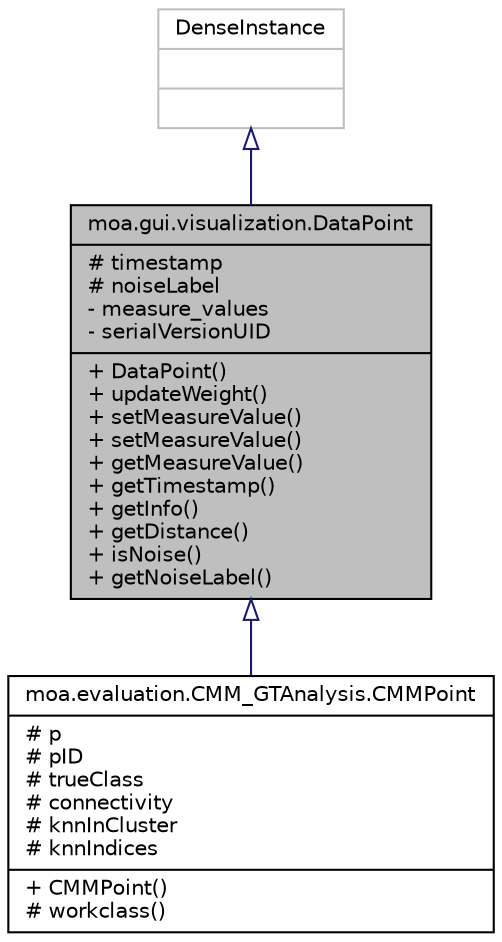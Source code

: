 digraph G
{
  edge [fontname="Helvetica",fontsize="10",labelfontname="Helvetica",labelfontsize="10"];
  node [fontname="Helvetica",fontsize="10",shape=record];
  Node1 [label="{moa.gui.visualization.DataPoint\n|# timestamp\l# noiseLabel\l- measure_values\l- serialVersionUID\l|+ DataPoint()\l+ updateWeight()\l+ setMeasureValue()\l+ setMeasureValue()\l+ getMeasureValue()\l+ getTimestamp()\l+ getInfo()\l+ getDistance()\l+ isNoise()\l+ getNoiseLabel()\l}",height=0.2,width=0.4,color="black", fillcolor="grey75", style="filled" fontcolor="black"];
  Node2 -> Node1 [dir=back,color="midnightblue",fontsize="10",style="solid",arrowtail="empty",fontname="Helvetica"];
  Node2 [label="{DenseInstance\n||}",height=0.2,width=0.4,color="grey75", fillcolor="white", style="filled"];
  Node1 -> Node3 [dir=back,color="midnightblue",fontsize="10",style="solid",arrowtail="empty",fontname="Helvetica"];
  Node3 [label="{moa.evaluation.CMM_GTAnalysis.CMMPoint\n|# p\l# pID\l# trueClass\l# connectivity\l# knnInCluster\l# knnIndices\l|+ CMMPoint()\l# workclass()\l}",height=0.2,width=0.4,color="black", fillcolor="white", style="filled",URL="$classmoa_1_1evaluation_1_1CMM__GTAnalysis_1_1CMMPoint.html",tooltip="Wrapper class for data points to store CMM relevant attributes."];
}
